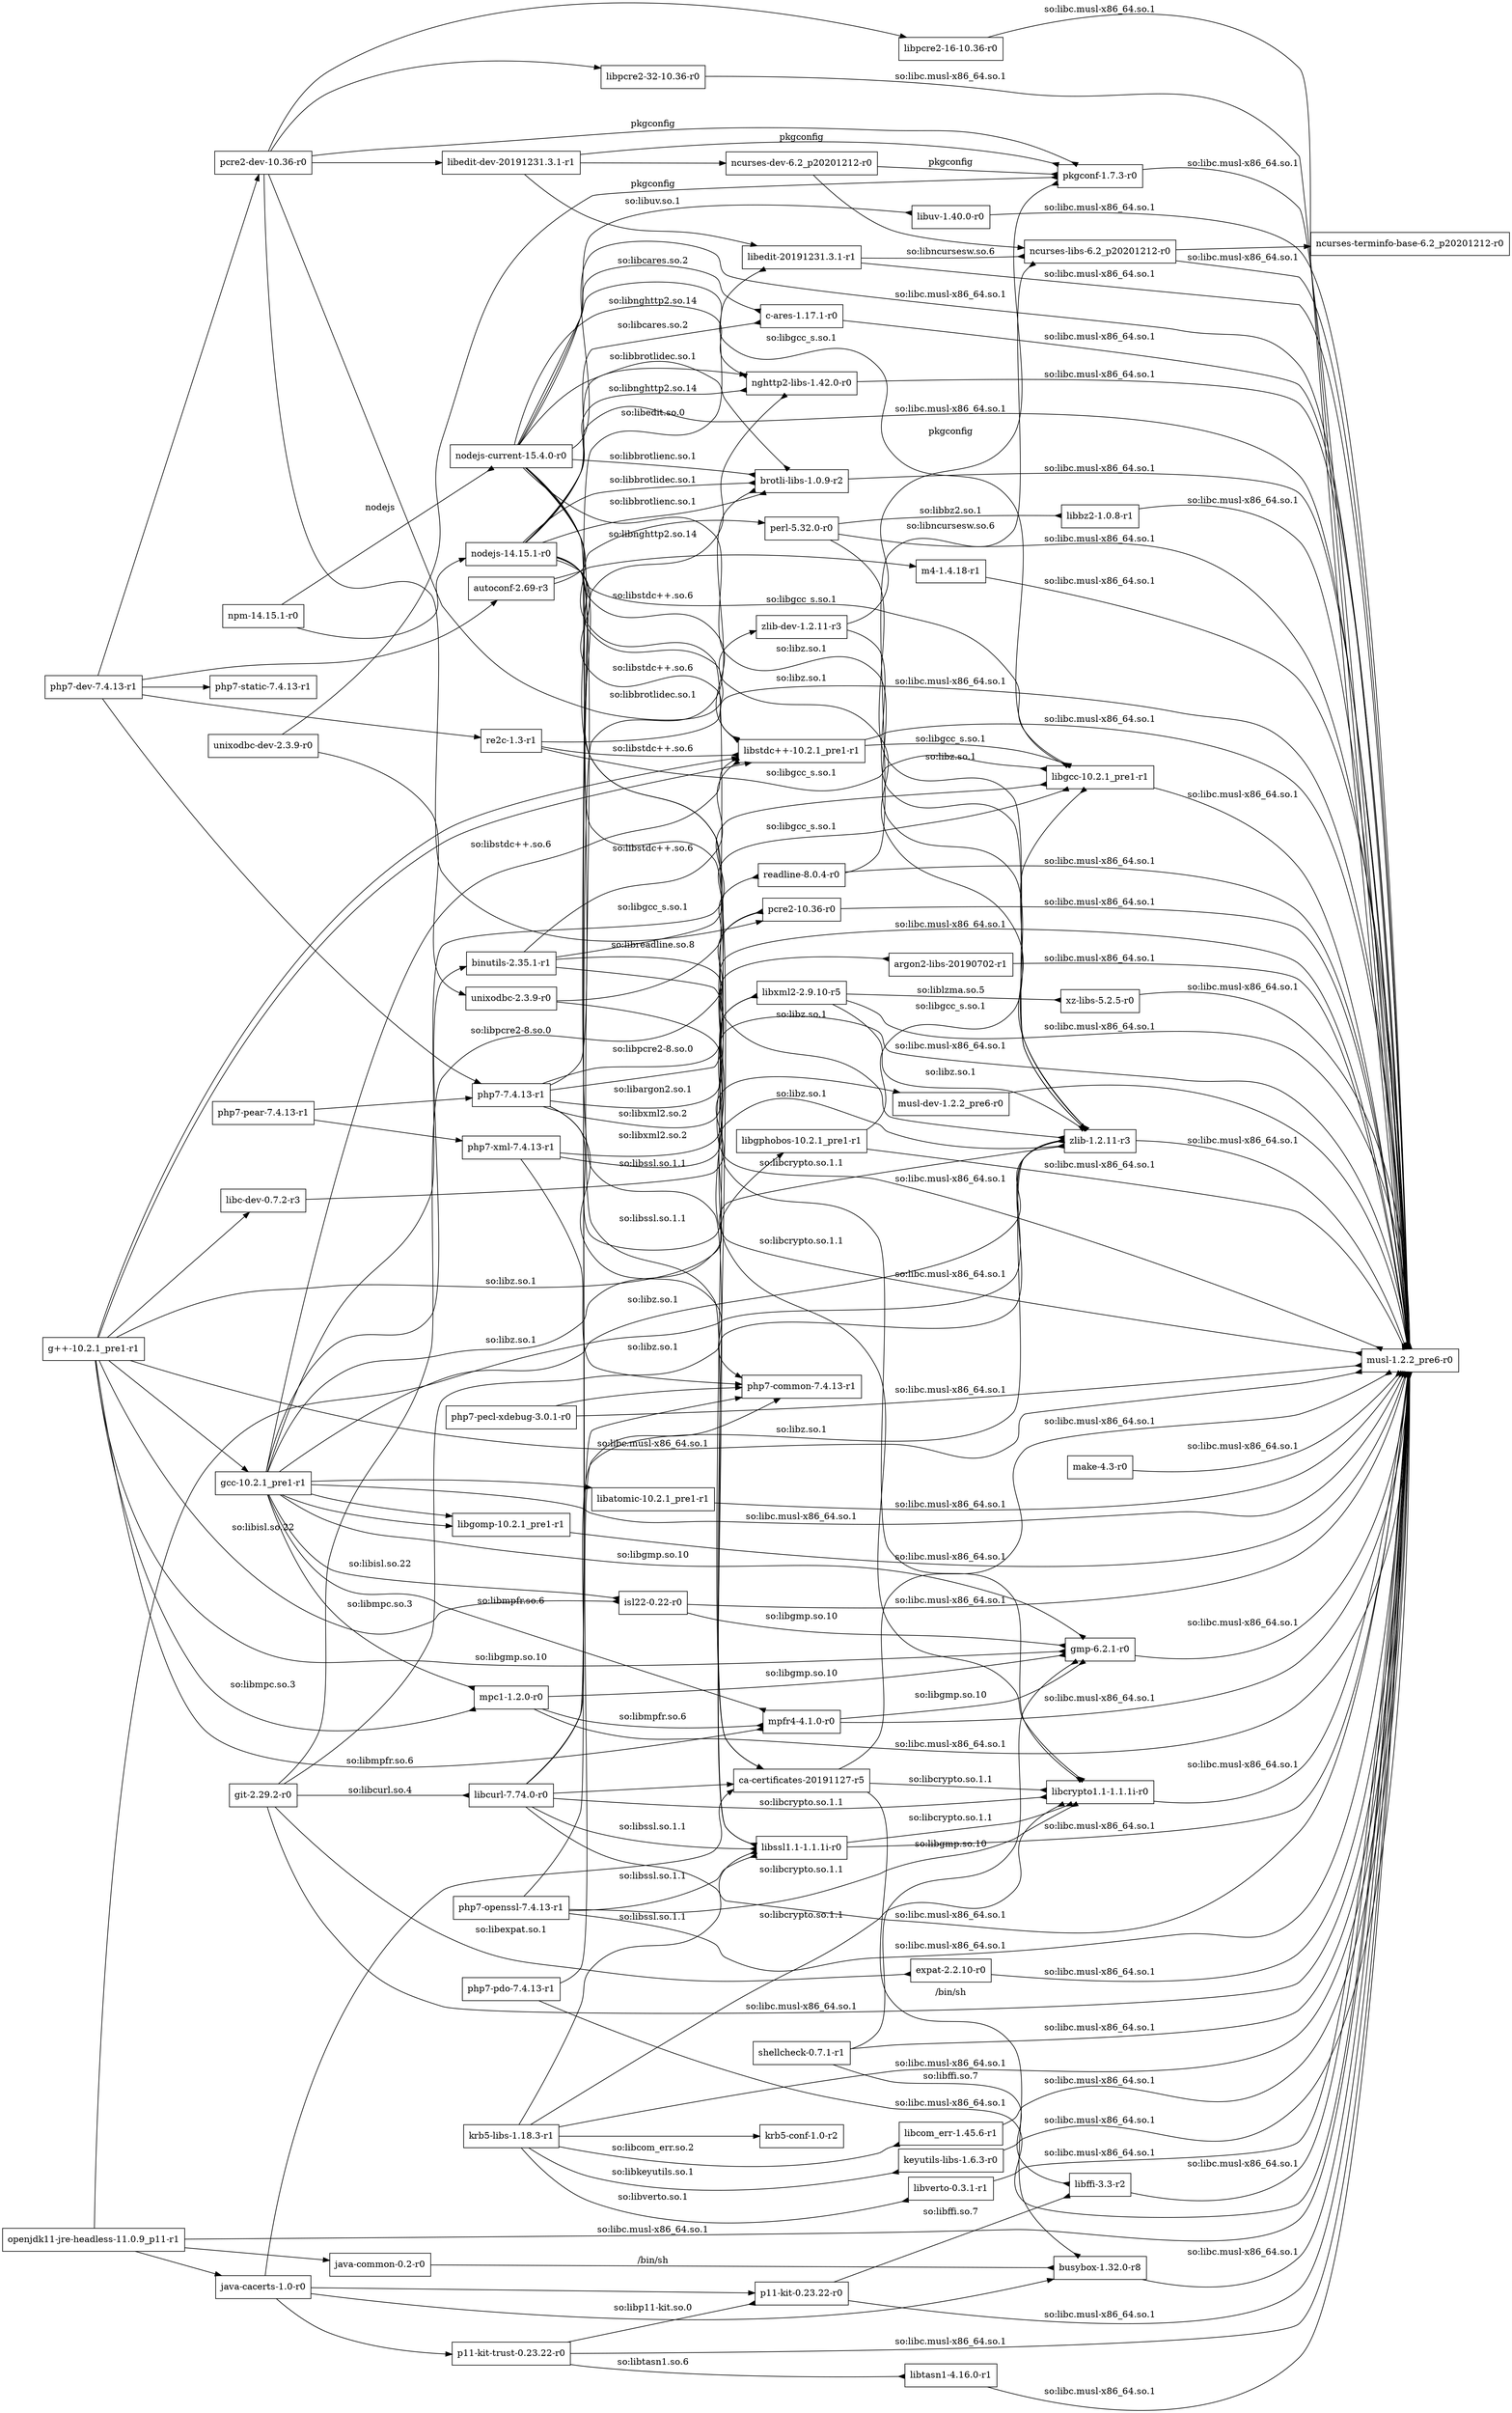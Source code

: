 digraph "apkindex" {
  rankdir=LR;
  node [shape=box];
  "m4-1.4.18-r1" -> "musl-1.2.2_pre6-r0"[arrowhead=inv,label="so:libc.musl-x86_64.so.1",];
  "autoconf-2.69-r3" -> "m4-1.4.18-r1"[];
  "libbz2-1.0.8-r1" -> "musl-1.2.2_pre6-r0"[arrowhead=inv,label="so:libc.musl-x86_64.so.1",];
  "perl-5.32.0-r0" -> "libbz2-1.0.8-r1"[arrowhead=inv,label="so:libbz2.so.1",];
  "perl-5.32.0-r0" -> "musl-1.2.2_pre6-r0"[arrowhead=inv,label="so:libc.musl-x86_64.so.1",];
  "zlib-1.2.11-r3" -> "musl-1.2.2_pre6-r0"[arrowhead=inv,label="so:libc.musl-x86_64.so.1",];
  "perl-5.32.0-r0" -> "zlib-1.2.11-r3"[arrowhead=inv,label="so:libz.so.1",];
  "autoconf-2.69-r3" -> "perl-5.32.0-r0"[];
  "libstdc++-10.2.1_pre1-r1" -> "musl-1.2.2_pre6-r0"[arrowhead=inv,label="so:libc.musl-x86_64.so.1",];
  "libgcc-10.2.1_pre1-r1" -> "musl-1.2.2_pre6-r0"[arrowhead=inv,label="so:libc.musl-x86_64.so.1",];
  "libstdc++-10.2.1_pre1-r1" -> "libgcc-10.2.1_pre1-r1"[arrowhead=inv,label="so:libgcc_s.so.1",];
  "g++-10.2.1_pre1-r1" -> "libstdc++-10.2.1_pre1-r1"[];
  "binutils-2.35.1-r1" -> "musl-1.2.2_pre6-r0"[arrowhead=inv,label="so:libc.musl-x86_64.so.1",];
  "binutils-2.35.1-r1" -> "libgcc-10.2.1_pre1-r1"[arrowhead=inv,label="so:libgcc_s.so.1",];
  "binutils-2.35.1-r1" -> "libstdc++-10.2.1_pre1-r1"[arrowhead=inv,label="so:libstdc++.so.6",];
  "binutils-2.35.1-r1" -> "zlib-1.2.11-r3"[arrowhead=inv,label="so:libz.so.1",];
  "gcc-10.2.1_pre1-r1" -> "binutils-2.35.1-r1"[];
  "libgomp-10.2.1_pre1-r1" -> "musl-1.2.2_pre6-r0"[arrowhead=inv,label="so:libc.musl-x86_64.so.1",];
  "gcc-10.2.1_pre1-r1" -> "libgomp-10.2.1_pre1-r1"[];
  "libatomic-10.2.1_pre1-r1" -> "musl-1.2.2_pre6-r0"[arrowhead=inv,label="so:libc.musl-x86_64.so.1",];
  "gcc-10.2.1_pre1-r1" -> "libatomic-10.2.1_pre1-r1"[];
  "gcc-10.2.1_pre1-r1" -> "libgomp-10.2.1_pre1-r1"[];
  "libgphobos-10.2.1_pre1-r1" -> "musl-1.2.2_pre6-r0"[arrowhead=inv,label="so:libc.musl-x86_64.so.1",];
  "libgphobos-10.2.1_pre1-r1" -> "libgcc-10.2.1_pre1-r1"[arrowhead=inv,label="so:libgcc_s.so.1",];
  "gcc-10.2.1_pre1-r1" -> "libgphobos-10.2.1_pre1-r1"[];
  "gcc-10.2.1_pre1-r1" -> "musl-1.2.2_pre6-r0"[arrowhead=inv,label="so:libc.musl-x86_64.so.1",];
  "gcc-10.2.1_pre1-r1" -> "libgcc-10.2.1_pre1-r1"[arrowhead=inv,label="so:libgcc_s.so.1",];
  "gmp-6.2.1-r0" -> "musl-1.2.2_pre6-r0"[arrowhead=inv,label="so:libc.musl-x86_64.so.1",];
  "gcc-10.2.1_pre1-r1" -> "gmp-6.2.1-r0"[arrowhead=inv,label="so:libgmp.so.10",];
  "isl22-0.22-r0" -> "musl-1.2.2_pre6-r0"[arrowhead=inv,label="so:libc.musl-x86_64.so.1",];
  "isl22-0.22-r0" -> "gmp-6.2.1-r0"[arrowhead=inv,label="so:libgmp.so.10",];
  "gcc-10.2.1_pre1-r1" -> "isl22-0.22-r0"[arrowhead=inv,label="so:libisl.so.22",];
  "mpc1-1.2.0-r0" -> "musl-1.2.2_pre6-r0"[arrowhead=inv,label="so:libc.musl-x86_64.so.1",];
  "mpc1-1.2.0-r0" -> "gmp-6.2.1-r0"[arrowhead=inv,label="so:libgmp.so.10",];
  "mpfr4-4.1.0-r0" -> "musl-1.2.2_pre6-r0"[arrowhead=inv,label="so:libc.musl-x86_64.so.1",];
  "mpfr4-4.1.0-r0" -> "gmp-6.2.1-r0"[arrowhead=inv,label="so:libgmp.so.10",];
  "mpc1-1.2.0-r0" -> "mpfr4-4.1.0-r0"[arrowhead=inv,label="so:libmpfr.so.6",];
  "gcc-10.2.1_pre1-r1" -> "mpc1-1.2.0-r0"[arrowhead=inv,label="so:libmpc.so.3",];
  "gcc-10.2.1_pre1-r1" -> "mpfr4-4.1.0-r0"[arrowhead=inv,label="so:libmpfr.so.6",];
  "gcc-10.2.1_pre1-r1" -> "libstdc++-10.2.1_pre1-r1"[arrowhead=inv,label="so:libstdc++.so.6",];
  "gcc-10.2.1_pre1-r1" -> "zlib-1.2.11-r3"[arrowhead=inv,label="so:libz.so.1",];
  "g++-10.2.1_pre1-r1" -> "gcc-10.2.1_pre1-r1"[];
  "musl-dev-1.2.2_pre6-r0" -> "musl-1.2.2_pre6-r0"[];
  "libc-dev-0.7.2-r3" -> "musl-dev-1.2.2_pre6-r0"[];
  "g++-10.2.1_pre1-r1" -> "libc-dev-0.7.2-r3"[];
  "g++-10.2.1_pre1-r1" -> "libstdc++-10.2.1_pre1-r1"[];
  "g++-10.2.1_pre1-r1" -> "musl-1.2.2_pre6-r0"[arrowhead=inv,label="so:libc.musl-x86_64.so.1",];
  "g++-10.2.1_pre1-r1" -> "gmp-6.2.1-r0"[arrowhead=inv,label="so:libgmp.so.10",];
  "g++-10.2.1_pre1-r1" -> "isl22-0.22-r0"[arrowhead=inv,label="so:libisl.so.22",];
  "g++-10.2.1_pre1-r1" -> "mpc1-1.2.0-r0"[arrowhead=inv,label="so:libmpc.so.3",];
  "g++-10.2.1_pre1-r1" -> "mpfr4-4.1.0-r0"[arrowhead=inv,label="so:libmpfr.so.6",];
  "g++-10.2.1_pre1-r1" -> "zlib-1.2.11-r3"[arrowhead=inv,label="so:libz.so.1",];
  "git-2.29.2-r0" -> "musl-1.2.2_pre6-r0"[arrowhead=inv,label="so:libc.musl-x86_64.so.1",];
  "busybox-1.32.0-r8" -> "musl-1.2.2_pre6-r0"[arrowhead=inv,label="so:libc.musl-x86_64.so.1",];
  "ca-certificates-20191127-r5" -> "busybox-1.32.0-r8"[arrowhead=inv,label="/bin/sh",];
  "ca-certificates-20191127-r5" -> "musl-1.2.2_pre6-r0"[arrowhead=inv,label="so:libc.musl-x86_64.so.1",];
  "libcrypto1.1-1.1.1i-r0" -> "musl-1.2.2_pre6-r0"[arrowhead=inv,label="so:libc.musl-x86_64.so.1",];
  "ca-certificates-20191127-r5" -> "libcrypto1.1-1.1.1i-r0"[arrowhead=inv,label="so:libcrypto.so.1.1",];
  "libcurl-7.74.0-r0" -> "ca-certificates-20191127-r5"[];
  "brotli-libs-1.0.9-r2" -> "musl-1.2.2_pre6-r0"[arrowhead=inv,label="so:libc.musl-x86_64.so.1",];
  "libcurl-7.74.0-r0" -> "brotli-libs-1.0.9-r2"[arrowhead=inv,label="so:libbrotlidec.so.1",];
  "libcurl-7.74.0-r0" -> "musl-1.2.2_pre6-r0"[arrowhead=inv,label="so:libc.musl-x86_64.so.1",];
  "libcurl-7.74.0-r0" -> "libcrypto1.1-1.1.1i-r0"[arrowhead=inv,label="so:libcrypto.so.1.1",];
  "nghttp2-libs-1.42.0-r0" -> "musl-1.2.2_pre6-r0"[arrowhead=inv,label="so:libc.musl-x86_64.so.1",];
  "libcurl-7.74.0-r0" -> "nghttp2-libs-1.42.0-r0"[arrowhead=inv,label="so:libnghttp2.so.14",];
  "libssl1.1-1.1.1i-r0" -> "musl-1.2.2_pre6-r0"[arrowhead=inv,label="so:libc.musl-x86_64.so.1",];
  "libssl1.1-1.1.1i-r0" -> "libcrypto1.1-1.1.1i-r0"[arrowhead=inv,label="so:libcrypto.so.1.1",];
  "libcurl-7.74.0-r0" -> "libssl1.1-1.1.1i-r0"[arrowhead=inv,label="so:libssl.so.1.1",];
  "libcurl-7.74.0-r0" -> "zlib-1.2.11-r3"[arrowhead=inv,label="so:libz.so.1",];
  "git-2.29.2-r0" -> "libcurl-7.74.0-r0"[arrowhead=inv,label="so:libcurl.so.4",];
  "expat-2.2.10-r0" -> "musl-1.2.2_pre6-r0"[arrowhead=inv,label="so:libc.musl-x86_64.so.1",];
  "git-2.29.2-r0" -> "expat-2.2.10-r0"[arrowhead=inv,label="so:libexpat.so.1",];
  "pcre2-10.36-r0" -> "musl-1.2.2_pre6-r0"[arrowhead=inv,label="so:libc.musl-x86_64.so.1",];
  "git-2.29.2-r0" -> "pcre2-10.36-r0"[arrowhead=inv,label="so:libpcre2-8.so.0",];
  "git-2.29.2-r0" -> "zlib-1.2.11-r3"[arrowhead=inv,label="so:libz.so.1",];
  "krb5-libs-1.18.3-r1" -> "krb5-conf-1.0-r2"[];
  "krb5-libs-1.18.3-r1" -> "musl-1.2.2_pre6-r0"[arrowhead=inv,label="so:libc.musl-x86_64.so.1",];
  "libcom_err-1.45.6-r1" -> "musl-1.2.2_pre6-r0"[arrowhead=inv,label="so:libc.musl-x86_64.so.1",];
  "krb5-libs-1.18.3-r1" -> "libcom_err-1.45.6-r1"[arrowhead=inv,label="so:libcom_err.so.2",];
  "krb5-libs-1.18.3-r1" -> "libcrypto1.1-1.1.1i-r0"[arrowhead=inv,label="so:libcrypto.so.1.1",];
  "keyutils-libs-1.6.3-r0" -> "musl-1.2.2_pre6-r0"[arrowhead=inv,label="so:libc.musl-x86_64.so.1",];
  "krb5-libs-1.18.3-r1" -> "keyutils-libs-1.6.3-r0"[arrowhead=inv,label="so:libkeyutils.so.1",];
  "krb5-libs-1.18.3-r1" -> "libssl1.1-1.1.1i-r0"[arrowhead=inv,label="so:libssl.so.1.1",];
  "libverto-0.3.1-r1" -> "musl-1.2.2_pre6-r0"[arrowhead=inv,label="so:libc.musl-x86_64.so.1",];
  "krb5-libs-1.18.3-r1" -> "libverto-0.3.1-r1"[arrowhead=inv,label="so:libverto.so.1",];
  "make-4.3-r0" -> "musl-1.2.2_pre6-r0"[arrowhead=inv,label="so:libc.musl-x86_64.so.1",];
  "nodejs-current-15.4.0-r0" -> "ca-certificates-20191127-r5"[];
  "nodejs-current-15.4.0-r0" -> "brotli-libs-1.0.9-r2"[arrowhead=inv,label="so:libbrotlidec.so.1",];
  "nodejs-current-15.4.0-r0" -> "brotli-libs-1.0.9-r2"[arrowhead=inv,label="so:libbrotlienc.so.1",];
  "nodejs-current-15.4.0-r0" -> "musl-1.2.2_pre6-r0"[arrowhead=inv,label="so:libc.musl-x86_64.so.1",];
  "c-ares-1.17.1-r0" -> "musl-1.2.2_pre6-r0"[arrowhead=inv,label="so:libc.musl-x86_64.so.1",];
  "nodejs-current-15.4.0-r0" -> "c-ares-1.17.1-r0"[arrowhead=inv,label="so:libcares.so.2",];
  "nodejs-current-15.4.0-r0" -> "libcrypto1.1-1.1.1i-r0"[arrowhead=inv,label="so:libcrypto.so.1.1",];
  "nodejs-current-15.4.0-r0" -> "libgcc-10.2.1_pre1-r1"[arrowhead=inv,label="so:libgcc_s.so.1",];
  "nodejs-current-15.4.0-r0" -> "nghttp2-libs-1.42.0-r0"[arrowhead=inv,label="so:libnghttp2.so.14",];
  "nodejs-current-15.4.0-r0" -> "libssl1.1-1.1.1i-r0"[arrowhead=inv,label="so:libssl.so.1.1",];
  "nodejs-current-15.4.0-r0" -> "libstdc++-10.2.1_pre1-r1"[arrowhead=inv,label="so:libstdc++.so.6",];
  "libuv-1.40.0-r0" -> "musl-1.2.2_pre6-r0"[arrowhead=inv,label="so:libc.musl-x86_64.so.1",];
  "nodejs-current-15.4.0-r0" -> "libuv-1.40.0-r0"[arrowhead=inv,label="so:libuv.so.1",];
  "nodejs-current-15.4.0-r0" -> "zlib-1.2.11-r3"[arrowhead=inv,label="so:libz.so.1",];
  "nodejs-14.15.1-r0" -> "ca-certificates-20191127-r5"[];
  "nodejs-14.15.1-r0" -> "nghttp2-libs-1.42.0-r0"[];
  "nodejs-14.15.1-r0" -> "brotli-libs-1.0.9-r2"[arrowhead=inv,label="so:libbrotlidec.so.1",];
  "nodejs-14.15.1-r0" -> "brotli-libs-1.0.9-r2"[arrowhead=inv,label="so:libbrotlienc.so.1",];
  "nodejs-14.15.1-r0" -> "musl-1.2.2_pre6-r0"[arrowhead=inv,label="so:libc.musl-x86_64.so.1",];
  "nodejs-14.15.1-r0" -> "c-ares-1.17.1-r0"[arrowhead=inv,label="so:libcares.so.2",];
  "nodejs-14.15.1-r0" -> "libcrypto1.1-1.1.1i-r0"[arrowhead=inv,label="so:libcrypto.so.1.1",];
  "nodejs-14.15.1-r0" -> "libgcc-10.2.1_pre1-r1"[arrowhead=inv,label="so:libgcc_s.so.1",];
  "nodejs-14.15.1-r0" -> "nghttp2-libs-1.42.0-r0"[arrowhead=inv,label="so:libnghttp2.so.14",];
  "nodejs-14.15.1-r0" -> "libssl1.1-1.1.1i-r0"[arrowhead=inv,label="so:libssl.so.1.1",];
  "nodejs-14.15.1-r0" -> "libstdc++-10.2.1_pre1-r1"[arrowhead=inv,label="so:libstdc++.so.6",];
  "nodejs-14.15.1-r0" -> "zlib-1.2.11-r3"[arrowhead=inv,label="so:libz.so.1",];
  "npm-14.15.1-r0" -> "nodejs-14.15.1-r0"[];
  "npm-14.15.1-r0" -> "nodejs-current-15.4.0-r0"[arrowhead=inv,label="nodejs",];
  "java-common-0.2-r0" -> "busybox-1.32.0-r8"[arrowhead=inv,label="/bin/sh",];
  "openjdk11-jre-headless-11.0.9_p11-r1" -> "java-common-0.2-r0"[];
  "p11-kit-0.23.22-r0" -> "musl-1.2.2_pre6-r0"[arrowhead=inv,label="so:libc.musl-x86_64.so.1",];
  "libffi-3.3-r2" -> "musl-1.2.2_pre6-r0"[arrowhead=inv,label="so:libc.musl-x86_64.so.1",];
  "p11-kit-0.23.22-r0" -> "libffi-3.3-r2"[arrowhead=inv,label="so:libffi.so.7",];
  "java-cacerts-1.0-r0" -> "p11-kit-0.23.22-r0"[];
  "p11-kit-trust-0.23.22-r0" -> "musl-1.2.2_pre6-r0"[arrowhead=inv,label="so:libc.musl-x86_64.so.1",];
  "p11-kit-trust-0.23.22-r0" -> "p11-kit-0.23.22-r0"[arrowhead=inv,label="so:libp11-kit.so.0",];
  "libtasn1-4.16.0-r1" -> "musl-1.2.2_pre6-r0"[arrowhead=inv,label="so:libc.musl-x86_64.so.1",];
  "p11-kit-trust-0.23.22-r0" -> "libtasn1-4.16.0-r1"[arrowhead=inv,label="so:libtasn1.so.6",];
  "java-cacerts-1.0-r0" -> "p11-kit-trust-0.23.22-r0"[];
  "java-cacerts-1.0-r0" -> "ca-certificates-20191127-r5"[];
  "java-cacerts-1.0-r0" -> "busybox-1.32.0-r8"[];
  "openjdk11-jre-headless-11.0.9_p11-r1" -> "java-cacerts-1.0-r0"[];
  "openjdk11-jre-headless-11.0.9_p11-r1" -> "musl-1.2.2_pre6-r0"[arrowhead=inv,label="so:libc.musl-x86_64.so.1",];
  "openjdk11-jre-headless-11.0.9_p11-r1" -> "zlib-1.2.11-r3"[arrowhead=inv,label="so:libz.so.1",];
  "php7-7.4.13-r1" -> "php7-common-7.4.13-r1"[];
  "argon2-libs-20190702-r1" -> "musl-1.2.2_pre6-r0"[arrowhead=inv,label="so:libc.musl-x86_64.so.1",];
  "php7-7.4.13-r1" -> "argon2-libs-20190702-r1"[arrowhead=inv,label="so:libargon2.so.1",];
  "php7-7.4.13-r1" -> "musl-1.2.2_pre6-r0"[arrowhead=inv,label="so:libc.musl-x86_64.so.1",];
  "libedit-20191231.3.1-r1" -> "musl-1.2.2_pre6-r0"[arrowhead=inv,label="so:libc.musl-x86_64.so.1",];
  "ncurses-libs-6.2_p20201212-r0" -> "ncurses-terminfo-base-6.2_p20201212-r0"[];
  "ncurses-libs-6.2_p20201212-r0" -> "musl-1.2.2_pre6-r0"[arrowhead=inv,label="so:libc.musl-x86_64.so.1",];
  "libedit-20191231.3.1-r1" -> "ncurses-libs-6.2_p20201212-r0"[arrowhead=inv,label="so:libncursesw.so.6",];
  "php7-7.4.13-r1" -> "libedit-20191231.3.1-r1"[arrowhead=inv,label="so:libedit.so.0",];
  "php7-7.4.13-r1" -> "pcre2-10.36-r0"[arrowhead=inv,label="so:libpcre2-8.so.0",];
  "libxml2-2.9.10-r5" -> "musl-1.2.2_pre6-r0"[arrowhead=inv,label="so:libc.musl-x86_64.so.1",];
  "xz-libs-5.2.5-r0" -> "musl-1.2.2_pre6-r0"[arrowhead=inv,label="so:libc.musl-x86_64.so.1",];
  "libxml2-2.9.10-r5" -> "xz-libs-5.2.5-r0"[arrowhead=inv,label="so:liblzma.so.5",];
  "libxml2-2.9.10-r5" -> "zlib-1.2.11-r3"[arrowhead=inv,label="so:libz.so.1",];
  "php7-7.4.13-r1" -> "libxml2-2.9.10-r5"[arrowhead=inv,label="so:libxml2.so.2",];
  "php7-7.4.13-r1" -> "zlib-1.2.11-r3"[arrowhead=inv,label="so:libz.so.1",];
  "php7-dev-7.4.13-r1" -> "php7-7.4.13-r1"[];
  "php7-dev-7.4.13-r1" -> "autoconf-2.69-r3"[];
  "ncurses-dev-6.2_p20201212-r0" -> "ncurses-libs-6.2_p20201212-r0"[];
  "pkgconf-1.7.3-r0" -> "musl-1.2.2_pre6-r0"[arrowhead=inv,label="so:libc.musl-x86_64.so.1",];
  "ncurses-dev-6.2_p20201212-r0" -> "pkgconf-1.7.3-r0"[arrowhead=inv,label="pkgconfig",];
  "libedit-dev-20191231.3.1-r1" -> "ncurses-dev-6.2_p20201212-r0"[];
  "libedit-dev-20191231.3.1-r1" -> "libedit-20191231.3.1-r1"[];
  "libedit-dev-20191231.3.1-r1" -> "pkgconf-1.7.3-r0"[arrowhead=inv,label="pkgconfig",];
  "pcre2-dev-10.36-r0" -> "libedit-dev-20191231.3.1-r1"[];
  "zlib-dev-1.2.11-r3" -> "pkgconf-1.7.3-r0"[arrowhead=inv,label="pkgconfig",];
  "zlib-dev-1.2.11-r3" -> "zlib-1.2.11-r3"[];
  "pcre2-dev-10.36-r0" -> "zlib-dev-1.2.11-r3"[];
  "libpcre2-16-10.36-r0" -> "musl-1.2.2_pre6-r0"[arrowhead=inv,label="so:libc.musl-x86_64.so.1",];
  "pcre2-dev-10.36-r0" -> "libpcre2-16-10.36-r0"[];
  "libpcre2-32-10.36-r0" -> "musl-1.2.2_pre6-r0"[arrowhead=inv,label="so:libc.musl-x86_64.so.1",];
  "pcre2-dev-10.36-r0" -> "libpcre2-32-10.36-r0"[];
  "pcre2-dev-10.36-r0" -> "pcre2-10.36-r0"[];
  "pcre2-dev-10.36-r0" -> "pkgconf-1.7.3-r0"[arrowhead=inv,label="pkgconfig",];
  "php7-dev-7.4.13-r1" -> "pcre2-dev-10.36-r0"[];
  "re2c-1.3-r1" -> "musl-1.2.2_pre6-r0"[arrowhead=inv,label="so:libc.musl-x86_64.so.1",];
  "re2c-1.3-r1" -> "libgcc-10.2.1_pre1-r1"[arrowhead=inv,label="so:libgcc_s.so.1",];
  "re2c-1.3-r1" -> "libstdc++-10.2.1_pre1-r1"[arrowhead=inv,label="so:libstdc++.so.6",];
  "php7-dev-7.4.13-r1" -> "re2c-1.3-r1"[];
  "php7-dev-7.4.13-r1" -> "php7-static-7.4.13-r1"[];
  "php7-openssl-7.4.13-r1" -> "php7-common-7.4.13-r1"[];
  "php7-openssl-7.4.13-r1" -> "musl-1.2.2_pre6-r0"[arrowhead=inv,label="so:libc.musl-x86_64.so.1",];
  "php7-openssl-7.4.13-r1" -> "libcrypto1.1-1.1.1i-r0"[arrowhead=inv,label="so:libcrypto.so.1.1",];
  "php7-openssl-7.4.13-r1" -> "libssl1.1-1.1.1i-r0"[arrowhead=inv,label="so:libssl.so.1.1",];
  "php7-pdo-7.4.13-r1" -> "php7-common-7.4.13-r1"[];
  "php7-pdo-7.4.13-r1" -> "musl-1.2.2_pre6-r0"[arrowhead=inv,label="so:libc.musl-x86_64.so.1",];
  "php7-pear-7.4.13-r1" -> "php7-7.4.13-r1"[];
  "php7-xml-7.4.13-r1" -> "php7-common-7.4.13-r1"[];
  "php7-xml-7.4.13-r1" -> "musl-1.2.2_pre6-r0"[arrowhead=inv,label="so:libc.musl-x86_64.so.1",];
  "php7-xml-7.4.13-r1" -> "libxml2-2.9.10-r5"[arrowhead=inv,label="so:libxml2.so.2",];
  "php7-pear-7.4.13-r1" -> "php7-xml-7.4.13-r1"[];
  "php7-pecl-xdebug-3.0.1-r0" -> "php7-common-7.4.13-r1"[];
  "php7-pecl-xdebug-3.0.1-r0" -> "musl-1.2.2_pre6-r0"[arrowhead=inv,label="so:libc.musl-x86_64.so.1",];
  "shellcheck-0.7.1-r1" -> "musl-1.2.2_pre6-r0"[arrowhead=inv,label="so:libc.musl-x86_64.so.1",];
  "shellcheck-0.7.1-r1" -> "libffi-3.3-r2"[arrowhead=inv,label="so:libffi.so.7",];
  "shellcheck-0.7.1-r1" -> "gmp-6.2.1-r0"[arrowhead=inv,label="so:libgmp.so.10",];
  "unixodbc-2.3.9-r0" -> "musl-1.2.2_pre6-r0"[arrowhead=inv,label="so:libc.musl-x86_64.so.1",];
  "readline-8.0.4-r0" -> "musl-1.2.2_pre6-r0"[arrowhead=inv,label="so:libc.musl-x86_64.so.1",];
  "readline-8.0.4-r0" -> "ncurses-libs-6.2_p20201212-r0"[arrowhead=inv,label="so:libncursesw.so.6",];
  "unixodbc-2.3.9-r0" -> "readline-8.0.4-r0"[arrowhead=inv,label="so:libreadline.so.8",];
  "unixodbc-dev-2.3.9-r0" -> "pkgconf-1.7.3-r0"[arrowhead=inv,label="pkgconfig",];
  "unixodbc-dev-2.3.9-r0" -> "unixodbc-2.3.9-r0"[];
}
